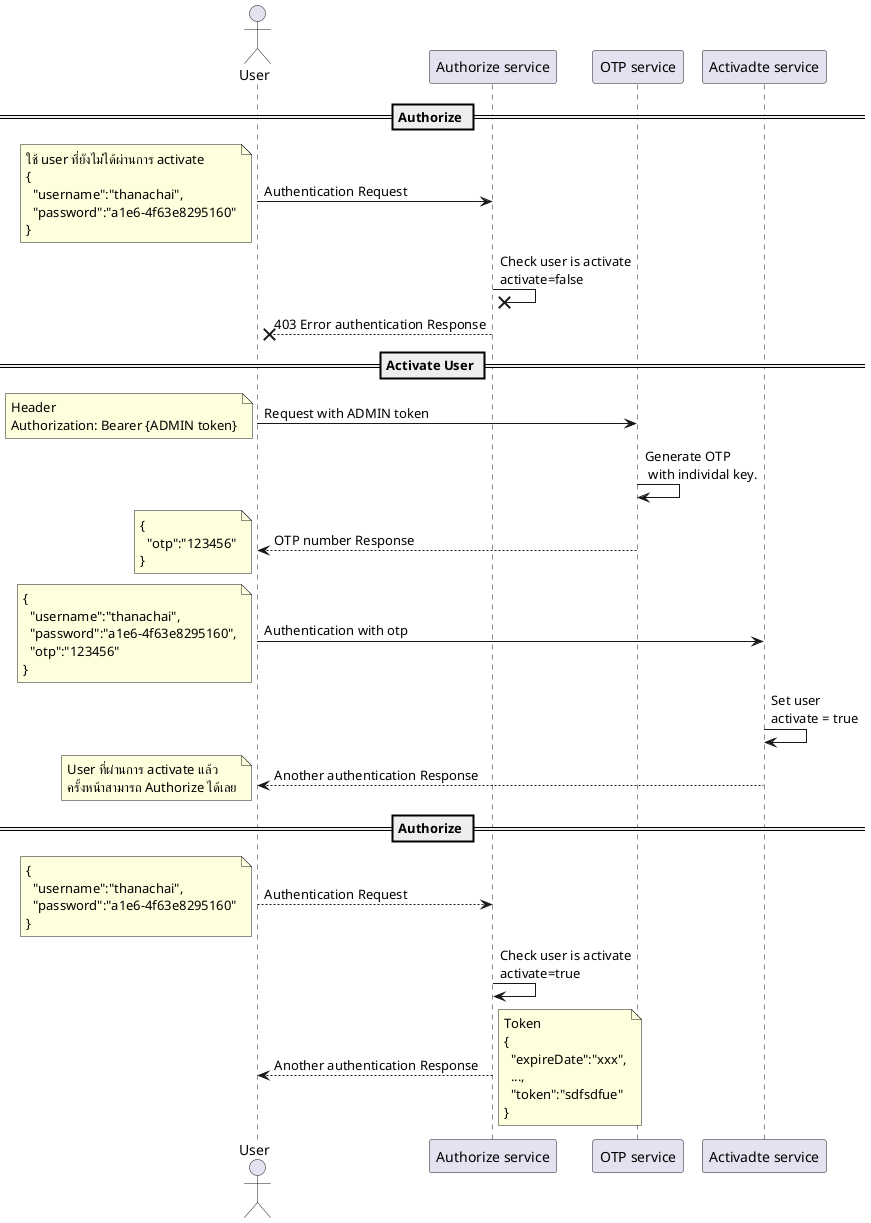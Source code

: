 @startuml
actor User

== Authorize ==
User -> "Authorize service": Authentication Request
note left: ใช้ user ที่ยังไม่ได้ผ่านการ activate\n{\n  "username":"thanachai",\n  "password":"a1e6-4f63e8295160"\n}
"Authorize service" ->x "Authorize service": Check user is activate\nactivate=false
User x<-- "Authorize service": 403 Error authentication Response

== Activate User ==
User -> "OTP service": Request with ADMIN token
note left: Header\nAuthorization: Bearer {ADMIN token}
"OTP service" -> "OTP service": Generate OTP\n with individal key.
"OTP service" --> User: OTP number Response
note left: {\n  "otp":"123456"\n}
User -> "Activadte service": Authentication with otp
note left: {\n  "username":"thanachai",\n  "password":"a1e6-4f63e8295160",\n  "otp":"123456"\n}
"Activadte service" -> "Activadte service" : Set user\nactivate = true
User <-- "Activadte service": Another authentication Response
note left: User ที่ผ่านการ activate แล้ว\nครั้งหน้าสามารถ Authorize ได้เลย

== Authorize ==
User --> "Authorize service": Authentication Request
note left: {\n  "username":"thanachai",\n  "password":"a1e6-4f63e8295160"\n}
"Authorize service" -> "Authorize service": Check user is activate\nactivate=true
User <-- "Authorize service": Another authentication Response
note right: Token\n{\n  "expireDate":"xxx",\n  ...,\n  "token":"sdfsdfue"\n}

@enduml
